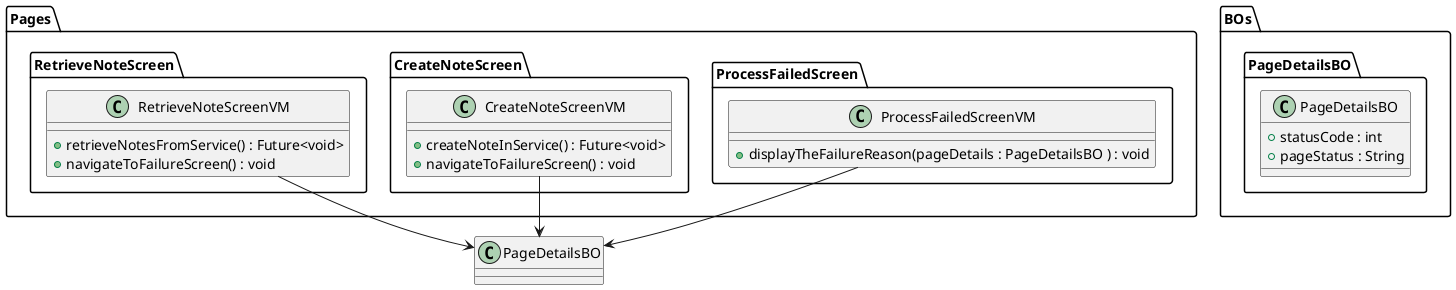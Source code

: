 @startuml PageDetailsBO - Class Diagram
package BOs{
    package PageDetailsBO{
        class PageDetailsBO{
            + statusCode : int
            + pageStatus : String
        }
    }
}
package Pages{
    package ProcessFailedScreen{
        class ProcessFailedScreenVM{
            + displayTheFailureReason(pageDetails : PageDetailsBO ) : void
        }
    }
    package CreateNoteScreen{
        class CreateNoteScreenVM{
            + createNoteInService() : Future<void>
            + navigateToFailureScreen() : void
        }
    }
    package RetrieveNoteScreen{
        class RetrieveNoteScreenVM{
            + retrieveNotesFromService() : Future<void>
            + navigateToFailureScreen() : void
        }
    }
}
RetrieveNoteScreenVM --> PageDetailsBO
CreateNoteScreenVM --> PageDetailsBO
ProcessFailedScreenVM --> PageDetailsBO
@enduml